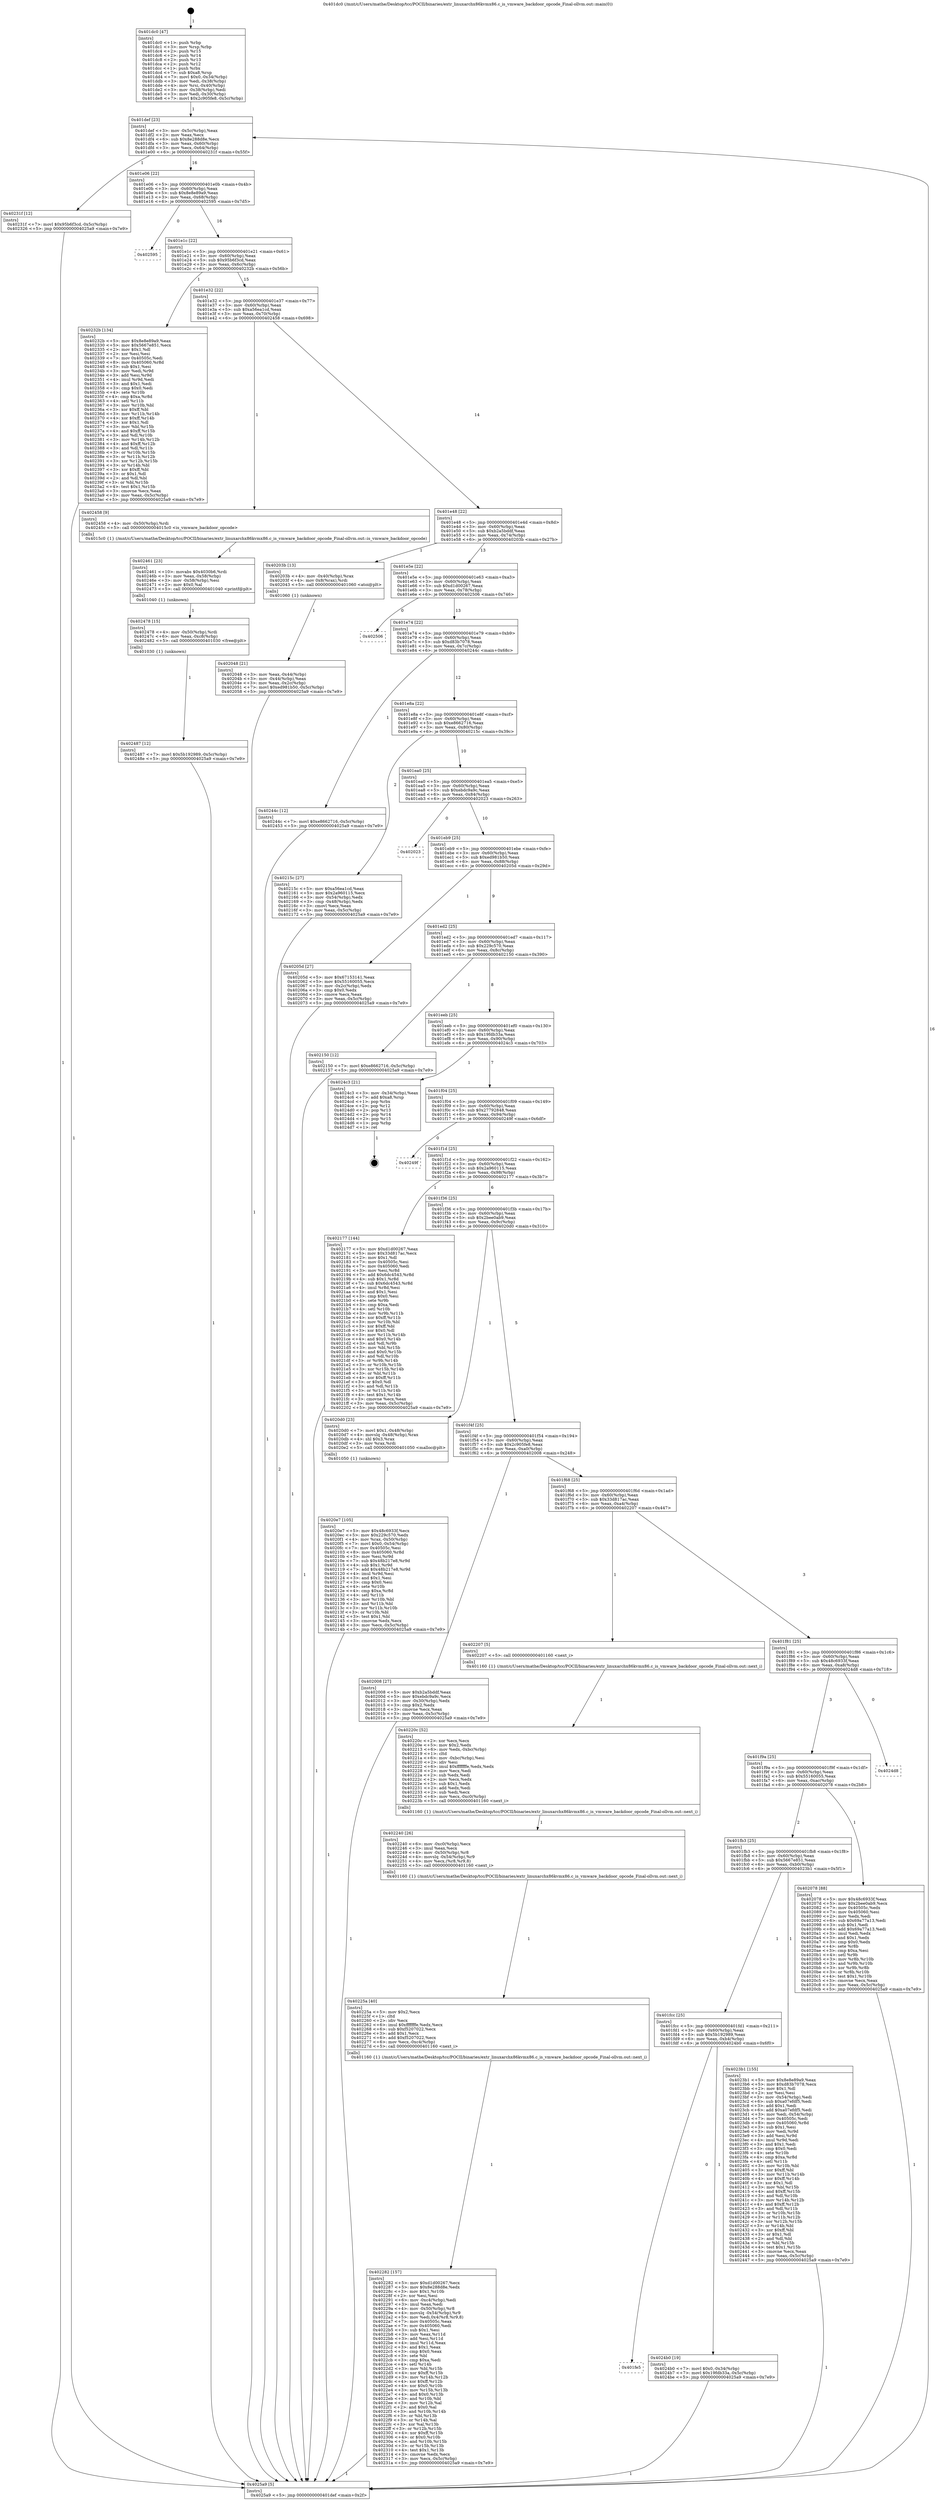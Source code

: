 digraph "0x401dc0" {
  label = "0x401dc0 (/mnt/c/Users/mathe/Desktop/tcc/POCII/binaries/extr_linuxarchx86kvmx86.c_is_vmware_backdoor_opcode_Final-ollvm.out::main(0))"
  labelloc = "t"
  node[shape=record]

  Entry [label="",width=0.3,height=0.3,shape=circle,fillcolor=black,style=filled]
  "0x401def" [label="{
     0x401def [23]\l
     | [instrs]\l
     &nbsp;&nbsp;0x401def \<+3\>: mov -0x5c(%rbp),%eax\l
     &nbsp;&nbsp;0x401df2 \<+2\>: mov %eax,%ecx\l
     &nbsp;&nbsp;0x401df4 \<+6\>: sub $0x8e288d8e,%ecx\l
     &nbsp;&nbsp;0x401dfa \<+3\>: mov %eax,-0x60(%rbp)\l
     &nbsp;&nbsp;0x401dfd \<+3\>: mov %ecx,-0x64(%rbp)\l
     &nbsp;&nbsp;0x401e00 \<+6\>: je 000000000040231f \<main+0x55f\>\l
  }"]
  "0x40231f" [label="{
     0x40231f [12]\l
     | [instrs]\l
     &nbsp;&nbsp;0x40231f \<+7\>: movl $0x95b6f3cd,-0x5c(%rbp)\l
     &nbsp;&nbsp;0x402326 \<+5\>: jmp 00000000004025a9 \<main+0x7e9\>\l
  }"]
  "0x401e06" [label="{
     0x401e06 [22]\l
     | [instrs]\l
     &nbsp;&nbsp;0x401e06 \<+5\>: jmp 0000000000401e0b \<main+0x4b\>\l
     &nbsp;&nbsp;0x401e0b \<+3\>: mov -0x60(%rbp),%eax\l
     &nbsp;&nbsp;0x401e0e \<+5\>: sub $0x8e8e89a9,%eax\l
     &nbsp;&nbsp;0x401e13 \<+3\>: mov %eax,-0x68(%rbp)\l
     &nbsp;&nbsp;0x401e16 \<+6\>: je 0000000000402595 \<main+0x7d5\>\l
  }"]
  Exit [label="",width=0.3,height=0.3,shape=circle,fillcolor=black,style=filled,peripheries=2]
  "0x402595" [label="{
     0x402595\l
  }", style=dashed]
  "0x401e1c" [label="{
     0x401e1c [22]\l
     | [instrs]\l
     &nbsp;&nbsp;0x401e1c \<+5\>: jmp 0000000000401e21 \<main+0x61\>\l
     &nbsp;&nbsp;0x401e21 \<+3\>: mov -0x60(%rbp),%eax\l
     &nbsp;&nbsp;0x401e24 \<+5\>: sub $0x95b6f3cd,%eax\l
     &nbsp;&nbsp;0x401e29 \<+3\>: mov %eax,-0x6c(%rbp)\l
     &nbsp;&nbsp;0x401e2c \<+6\>: je 000000000040232b \<main+0x56b\>\l
  }"]
  "0x401fe5" [label="{
     0x401fe5\l
  }", style=dashed]
  "0x40232b" [label="{
     0x40232b [134]\l
     | [instrs]\l
     &nbsp;&nbsp;0x40232b \<+5\>: mov $0x8e8e89a9,%eax\l
     &nbsp;&nbsp;0x402330 \<+5\>: mov $0x5667e851,%ecx\l
     &nbsp;&nbsp;0x402335 \<+2\>: mov $0x1,%dl\l
     &nbsp;&nbsp;0x402337 \<+2\>: xor %esi,%esi\l
     &nbsp;&nbsp;0x402339 \<+7\>: mov 0x40505c,%edi\l
     &nbsp;&nbsp;0x402340 \<+8\>: mov 0x405060,%r8d\l
     &nbsp;&nbsp;0x402348 \<+3\>: sub $0x1,%esi\l
     &nbsp;&nbsp;0x40234b \<+3\>: mov %edi,%r9d\l
     &nbsp;&nbsp;0x40234e \<+3\>: add %esi,%r9d\l
     &nbsp;&nbsp;0x402351 \<+4\>: imul %r9d,%edi\l
     &nbsp;&nbsp;0x402355 \<+3\>: and $0x1,%edi\l
     &nbsp;&nbsp;0x402358 \<+3\>: cmp $0x0,%edi\l
     &nbsp;&nbsp;0x40235b \<+4\>: sete %r10b\l
     &nbsp;&nbsp;0x40235f \<+4\>: cmp $0xa,%r8d\l
     &nbsp;&nbsp;0x402363 \<+4\>: setl %r11b\l
     &nbsp;&nbsp;0x402367 \<+3\>: mov %r10b,%bl\l
     &nbsp;&nbsp;0x40236a \<+3\>: xor $0xff,%bl\l
     &nbsp;&nbsp;0x40236d \<+3\>: mov %r11b,%r14b\l
     &nbsp;&nbsp;0x402370 \<+4\>: xor $0xff,%r14b\l
     &nbsp;&nbsp;0x402374 \<+3\>: xor $0x1,%dl\l
     &nbsp;&nbsp;0x402377 \<+3\>: mov %bl,%r15b\l
     &nbsp;&nbsp;0x40237a \<+4\>: and $0xff,%r15b\l
     &nbsp;&nbsp;0x40237e \<+3\>: and %dl,%r10b\l
     &nbsp;&nbsp;0x402381 \<+3\>: mov %r14b,%r12b\l
     &nbsp;&nbsp;0x402384 \<+4\>: and $0xff,%r12b\l
     &nbsp;&nbsp;0x402388 \<+3\>: and %dl,%r11b\l
     &nbsp;&nbsp;0x40238b \<+3\>: or %r10b,%r15b\l
     &nbsp;&nbsp;0x40238e \<+3\>: or %r11b,%r12b\l
     &nbsp;&nbsp;0x402391 \<+3\>: xor %r12b,%r15b\l
     &nbsp;&nbsp;0x402394 \<+3\>: or %r14b,%bl\l
     &nbsp;&nbsp;0x402397 \<+3\>: xor $0xff,%bl\l
     &nbsp;&nbsp;0x40239a \<+3\>: or $0x1,%dl\l
     &nbsp;&nbsp;0x40239d \<+2\>: and %dl,%bl\l
     &nbsp;&nbsp;0x40239f \<+3\>: or %bl,%r15b\l
     &nbsp;&nbsp;0x4023a2 \<+4\>: test $0x1,%r15b\l
     &nbsp;&nbsp;0x4023a6 \<+3\>: cmovne %ecx,%eax\l
     &nbsp;&nbsp;0x4023a9 \<+3\>: mov %eax,-0x5c(%rbp)\l
     &nbsp;&nbsp;0x4023ac \<+5\>: jmp 00000000004025a9 \<main+0x7e9\>\l
  }"]
  "0x401e32" [label="{
     0x401e32 [22]\l
     | [instrs]\l
     &nbsp;&nbsp;0x401e32 \<+5\>: jmp 0000000000401e37 \<main+0x77\>\l
     &nbsp;&nbsp;0x401e37 \<+3\>: mov -0x60(%rbp),%eax\l
     &nbsp;&nbsp;0x401e3a \<+5\>: sub $0xa56ea1cd,%eax\l
     &nbsp;&nbsp;0x401e3f \<+3\>: mov %eax,-0x70(%rbp)\l
     &nbsp;&nbsp;0x401e42 \<+6\>: je 0000000000402458 \<main+0x698\>\l
  }"]
  "0x4024b0" [label="{
     0x4024b0 [19]\l
     | [instrs]\l
     &nbsp;&nbsp;0x4024b0 \<+7\>: movl $0x0,-0x34(%rbp)\l
     &nbsp;&nbsp;0x4024b7 \<+7\>: movl $0x19fdb33a,-0x5c(%rbp)\l
     &nbsp;&nbsp;0x4024be \<+5\>: jmp 00000000004025a9 \<main+0x7e9\>\l
  }"]
  "0x402458" [label="{
     0x402458 [9]\l
     | [instrs]\l
     &nbsp;&nbsp;0x402458 \<+4\>: mov -0x50(%rbp),%rdi\l
     &nbsp;&nbsp;0x40245c \<+5\>: call 00000000004015c0 \<is_vmware_backdoor_opcode\>\l
     | [calls]\l
     &nbsp;&nbsp;0x4015c0 \{1\} (/mnt/c/Users/mathe/Desktop/tcc/POCII/binaries/extr_linuxarchx86kvmx86.c_is_vmware_backdoor_opcode_Final-ollvm.out::is_vmware_backdoor_opcode)\l
  }"]
  "0x401e48" [label="{
     0x401e48 [22]\l
     | [instrs]\l
     &nbsp;&nbsp;0x401e48 \<+5\>: jmp 0000000000401e4d \<main+0x8d\>\l
     &nbsp;&nbsp;0x401e4d \<+3\>: mov -0x60(%rbp),%eax\l
     &nbsp;&nbsp;0x401e50 \<+5\>: sub $0xb2a5bddf,%eax\l
     &nbsp;&nbsp;0x401e55 \<+3\>: mov %eax,-0x74(%rbp)\l
     &nbsp;&nbsp;0x401e58 \<+6\>: je 000000000040203b \<main+0x27b\>\l
  }"]
  "0x402487" [label="{
     0x402487 [12]\l
     | [instrs]\l
     &nbsp;&nbsp;0x402487 \<+7\>: movl $0x5b192989,-0x5c(%rbp)\l
     &nbsp;&nbsp;0x40248e \<+5\>: jmp 00000000004025a9 \<main+0x7e9\>\l
  }"]
  "0x40203b" [label="{
     0x40203b [13]\l
     | [instrs]\l
     &nbsp;&nbsp;0x40203b \<+4\>: mov -0x40(%rbp),%rax\l
     &nbsp;&nbsp;0x40203f \<+4\>: mov 0x8(%rax),%rdi\l
     &nbsp;&nbsp;0x402043 \<+5\>: call 0000000000401060 \<atoi@plt\>\l
     | [calls]\l
     &nbsp;&nbsp;0x401060 \{1\} (unknown)\l
  }"]
  "0x401e5e" [label="{
     0x401e5e [22]\l
     | [instrs]\l
     &nbsp;&nbsp;0x401e5e \<+5\>: jmp 0000000000401e63 \<main+0xa3\>\l
     &nbsp;&nbsp;0x401e63 \<+3\>: mov -0x60(%rbp),%eax\l
     &nbsp;&nbsp;0x401e66 \<+5\>: sub $0xd1d00267,%eax\l
     &nbsp;&nbsp;0x401e6b \<+3\>: mov %eax,-0x78(%rbp)\l
     &nbsp;&nbsp;0x401e6e \<+6\>: je 0000000000402506 \<main+0x746\>\l
  }"]
  "0x402478" [label="{
     0x402478 [15]\l
     | [instrs]\l
     &nbsp;&nbsp;0x402478 \<+4\>: mov -0x50(%rbp),%rdi\l
     &nbsp;&nbsp;0x40247c \<+6\>: mov %eax,-0xc8(%rbp)\l
     &nbsp;&nbsp;0x402482 \<+5\>: call 0000000000401030 \<free@plt\>\l
     | [calls]\l
     &nbsp;&nbsp;0x401030 \{1\} (unknown)\l
  }"]
  "0x402506" [label="{
     0x402506\l
  }", style=dashed]
  "0x401e74" [label="{
     0x401e74 [22]\l
     | [instrs]\l
     &nbsp;&nbsp;0x401e74 \<+5\>: jmp 0000000000401e79 \<main+0xb9\>\l
     &nbsp;&nbsp;0x401e79 \<+3\>: mov -0x60(%rbp),%eax\l
     &nbsp;&nbsp;0x401e7c \<+5\>: sub $0xd83b7078,%eax\l
     &nbsp;&nbsp;0x401e81 \<+3\>: mov %eax,-0x7c(%rbp)\l
     &nbsp;&nbsp;0x401e84 \<+6\>: je 000000000040244c \<main+0x68c\>\l
  }"]
  "0x402461" [label="{
     0x402461 [23]\l
     | [instrs]\l
     &nbsp;&nbsp;0x402461 \<+10\>: movabs $0x4030b6,%rdi\l
     &nbsp;&nbsp;0x40246b \<+3\>: mov %eax,-0x58(%rbp)\l
     &nbsp;&nbsp;0x40246e \<+3\>: mov -0x58(%rbp),%esi\l
     &nbsp;&nbsp;0x402471 \<+2\>: mov $0x0,%al\l
     &nbsp;&nbsp;0x402473 \<+5\>: call 0000000000401040 \<printf@plt\>\l
     | [calls]\l
     &nbsp;&nbsp;0x401040 \{1\} (unknown)\l
  }"]
  "0x40244c" [label="{
     0x40244c [12]\l
     | [instrs]\l
     &nbsp;&nbsp;0x40244c \<+7\>: movl $0xe8662716,-0x5c(%rbp)\l
     &nbsp;&nbsp;0x402453 \<+5\>: jmp 00000000004025a9 \<main+0x7e9\>\l
  }"]
  "0x401e8a" [label="{
     0x401e8a [22]\l
     | [instrs]\l
     &nbsp;&nbsp;0x401e8a \<+5\>: jmp 0000000000401e8f \<main+0xcf\>\l
     &nbsp;&nbsp;0x401e8f \<+3\>: mov -0x60(%rbp),%eax\l
     &nbsp;&nbsp;0x401e92 \<+5\>: sub $0xe8662716,%eax\l
     &nbsp;&nbsp;0x401e97 \<+3\>: mov %eax,-0x80(%rbp)\l
     &nbsp;&nbsp;0x401e9a \<+6\>: je 000000000040215c \<main+0x39c\>\l
  }"]
  "0x401fcc" [label="{
     0x401fcc [25]\l
     | [instrs]\l
     &nbsp;&nbsp;0x401fcc \<+5\>: jmp 0000000000401fd1 \<main+0x211\>\l
     &nbsp;&nbsp;0x401fd1 \<+3\>: mov -0x60(%rbp),%eax\l
     &nbsp;&nbsp;0x401fd4 \<+5\>: sub $0x5b192989,%eax\l
     &nbsp;&nbsp;0x401fd9 \<+6\>: mov %eax,-0xb4(%rbp)\l
     &nbsp;&nbsp;0x401fdf \<+6\>: je 00000000004024b0 \<main+0x6f0\>\l
  }"]
  "0x40215c" [label="{
     0x40215c [27]\l
     | [instrs]\l
     &nbsp;&nbsp;0x40215c \<+5\>: mov $0xa56ea1cd,%eax\l
     &nbsp;&nbsp;0x402161 \<+5\>: mov $0x2a960115,%ecx\l
     &nbsp;&nbsp;0x402166 \<+3\>: mov -0x54(%rbp),%edx\l
     &nbsp;&nbsp;0x402169 \<+3\>: cmp -0x48(%rbp),%edx\l
     &nbsp;&nbsp;0x40216c \<+3\>: cmovl %ecx,%eax\l
     &nbsp;&nbsp;0x40216f \<+3\>: mov %eax,-0x5c(%rbp)\l
     &nbsp;&nbsp;0x402172 \<+5\>: jmp 00000000004025a9 \<main+0x7e9\>\l
  }"]
  "0x401ea0" [label="{
     0x401ea0 [25]\l
     | [instrs]\l
     &nbsp;&nbsp;0x401ea0 \<+5\>: jmp 0000000000401ea5 \<main+0xe5\>\l
     &nbsp;&nbsp;0x401ea5 \<+3\>: mov -0x60(%rbp),%eax\l
     &nbsp;&nbsp;0x401ea8 \<+5\>: sub $0xebdc9a9c,%eax\l
     &nbsp;&nbsp;0x401ead \<+6\>: mov %eax,-0x84(%rbp)\l
     &nbsp;&nbsp;0x401eb3 \<+6\>: je 0000000000402023 \<main+0x263\>\l
  }"]
  "0x4023b1" [label="{
     0x4023b1 [155]\l
     | [instrs]\l
     &nbsp;&nbsp;0x4023b1 \<+5\>: mov $0x8e8e89a9,%eax\l
     &nbsp;&nbsp;0x4023b6 \<+5\>: mov $0xd83b7078,%ecx\l
     &nbsp;&nbsp;0x4023bb \<+2\>: mov $0x1,%dl\l
     &nbsp;&nbsp;0x4023bd \<+2\>: xor %esi,%esi\l
     &nbsp;&nbsp;0x4023bf \<+3\>: mov -0x54(%rbp),%edi\l
     &nbsp;&nbsp;0x4023c2 \<+6\>: sub $0xa07efdf5,%edi\l
     &nbsp;&nbsp;0x4023c8 \<+3\>: add $0x1,%edi\l
     &nbsp;&nbsp;0x4023cb \<+6\>: add $0xa07efdf5,%edi\l
     &nbsp;&nbsp;0x4023d1 \<+3\>: mov %edi,-0x54(%rbp)\l
     &nbsp;&nbsp;0x4023d4 \<+7\>: mov 0x40505c,%edi\l
     &nbsp;&nbsp;0x4023db \<+8\>: mov 0x405060,%r8d\l
     &nbsp;&nbsp;0x4023e3 \<+3\>: sub $0x1,%esi\l
     &nbsp;&nbsp;0x4023e6 \<+3\>: mov %edi,%r9d\l
     &nbsp;&nbsp;0x4023e9 \<+3\>: add %esi,%r9d\l
     &nbsp;&nbsp;0x4023ec \<+4\>: imul %r9d,%edi\l
     &nbsp;&nbsp;0x4023f0 \<+3\>: and $0x1,%edi\l
     &nbsp;&nbsp;0x4023f3 \<+3\>: cmp $0x0,%edi\l
     &nbsp;&nbsp;0x4023f6 \<+4\>: sete %r10b\l
     &nbsp;&nbsp;0x4023fa \<+4\>: cmp $0xa,%r8d\l
     &nbsp;&nbsp;0x4023fe \<+4\>: setl %r11b\l
     &nbsp;&nbsp;0x402402 \<+3\>: mov %r10b,%bl\l
     &nbsp;&nbsp;0x402405 \<+3\>: xor $0xff,%bl\l
     &nbsp;&nbsp;0x402408 \<+3\>: mov %r11b,%r14b\l
     &nbsp;&nbsp;0x40240b \<+4\>: xor $0xff,%r14b\l
     &nbsp;&nbsp;0x40240f \<+3\>: xor $0x1,%dl\l
     &nbsp;&nbsp;0x402412 \<+3\>: mov %bl,%r15b\l
     &nbsp;&nbsp;0x402415 \<+4\>: and $0xff,%r15b\l
     &nbsp;&nbsp;0x402419 \<+3\>: and %dl,%r10b\l
     &nbsp;&nbsp;0x40241c \<+3\>: mov %r14b,%r12b\l
     &nbsp;&nbsp;0x40241f \<+4\>: and $0xff,%r12b\l
     &nbsp;&nbsp;0x402423 \<+3\>: and %dl,%r11b\l
     &nbsp;&nbsp;0x402426 \<+3\>: or %r10b,%r15b\l
     &nbsp;&nbsp;0x402429 \<+3\>: or %r11b,%r12b\l
     &nbsp;&nbsp;0x40242c \<+3\>: xor %r12b,%r15b\l
     &nbsp;&nbsp;0x40242f \<+3\>: or %r14b,%bl\l
     &nbsp;&nbsp;0x402432 \<+3\>: xor $0xff,%bl\l
     &nbsp;&nbsp;0x402435 \<+3\>: or $0x1,%dl\l
     &nbsp;&nbsp;0x402438 \<+2\>: and %dl,%bl\l
     &nbsp;&nbsp;0x40243a \<+3\>: or %bl,%r15b\l
     &nbsp;&nbsp;0x40243d \<+4\>: test $0x1,%r15b\l
     &nbsp;&nbsp;0x402441 \<+3\>: cmovne %ecx,%eax\l
     &nbsp;&nbsp;0x402444 \<+3\>: mov %eax,-0x5c(%rbp)\l
     &nbsp;&nbsp;0x402447 \<+5\>: jmp 00000000004025a9 \<main+0x7e9\>\l
  }"]
  "0x402023" [label="{
     0x402023\l
  }", style=dashed]
  "0x401eb9" [label="{
     0x401eb9 [25]\l
     | [instrs]\l
     &nbsp;&nbsp;0x401eb9 \<+5\>: jmp 0000000000401ebe \<main+0xfe\>\l
     &nbsp;&nbsp;0x401ebe \<+3\>: mov -0x60(%rbp),%eax\l
     &nbsp;&nbsp;0x401ec1 \<+5\>: sub $0xed981b50,%eax\l
     &nbsp;&nbsp;0x401ec6 \<+6\>: mov %eax,-0x88(%rbp)\l
     &nbsp;&nbsp;0x401ecc \<+6\>: je 000000000040205d \<main+0x29d\>\l
  }"]
  "0x402282" [label="{
     0x402282 [157]\l
     | [instrs]\l
     &nbsp;&nbsp;0x402282 \<+5\>: mov $0xd1d00267,%ecx\l
     &nbsp;&nbsp;0x402287 \<+5\>: mov $0x8e288d8e,%edx\l
     &nbsp;&nbsp;0x40228c \<+3\>: mov $0x1,%r10b\l
     &nbsp;&nbsp;0x40228f \<+2\>: xor %esi,%esi\l
     &nbsp;&nbsp;0x402291 \<+6\>: mov -0xc4(%rbp),%edi\l
     &nbsp;&nbsp;0x402297 \<+3\>: imul %eax,%edi\l
     &nbsp;&nbsp;0x40229a \<+4\>: mov -0x50(%rbp),%r8\l
     &nbsp;&nbsp;0x40229e \<+4\>: movslq -0x54(%rbp),%r9\l
     &nbsp;&nbsp;0x4022a2 \<+5\>: mov %edi,0x4(%r8,%r9,8)\l
     &nbsp;&nbsp;0x4022a7 \<+7\>: mov 0x40505c,%eax\l
     &nbsp;&nbsp;0x4022ae \<+7\>: mov 0x405060,%edi\l
     &nbsp;&nbsp;0x4022b5 \<+3\>: sub $0x1,%esi\l
     &nbsp;&nbsp;0x4022b8 \<+3\>: mov %eax,%r11d\l
     &nbsp;&nbsp;0x4022bb \<+3\>: add %esi,%r11d\l
     &nbsp;&nbsp;0x4022be \<+4\>: imul %r11d,%eax\l
     &nbsp;&nbsp;0x4022c2 \<+3\>: and $0x1,%eax\l
     &nbsp;&nbsp;0x4022c5 \<+3\>: cmp $0x0,%eax\l
     &nbsp;&nbsp;0x4022c8 \<+3\>: sete %bl\l
     &nbsp;&nbsp;0x4022cb \<+3\>: cmp $0xa,%edi\l
     &nbsp;&nbsp;0x4022ce \<+4\>: setl %r14b\l
     &nbsp;&nbsp;0x4022d2 \<+3\>: mov %bl,%r15b\l
     &nbsp;&nbsp;0x4022d5 \<+4\>: xor $0xff,%r15b\l
     &nbsp;&nbsp;0x4022d9 \<+3\>: mov %r14b,%r12b\l
     &nbsp;&nbsp;0x4022dc \<+4\>: xor $0xff,%r12b\l
     &nbsp;&nbsp;0x4022e0 \<+4\>: xor $0x0,%r10b\l
     &nbsp;&nbsp;0x4022e4 \<+3\>: mov %r15b,%r13b\l
     &nbsp;&nbsp;0x4022e7 \<+4\>: and $0x0,%r13b\l
     &nbsp;&nbsp;0x4022eb \<+3\>: and %r10b,%bl\l
     &nbsp;&nbsp;0x4022ee \<+3\>: mov %r12b,%al\l
     &nbsp;&nbsp;0x4022f1 \<+2\>: and $0x0,%al\l
     &nbsp;&nbsp;0x4022f3 \<+3\>: and %r10b,%r14b\l
     &nbsp;&nbsp;0x4022f6 \<+3\>: or %bl,%r13b\l
     &nbsp;&nbsp;0x4022f9 \<+3\>: or %r14b,%al\l
     &nbsp;&nbsp;0x4022fc \<+3\>: xor %al,%r13b\l
     &nbsp;&nbsp;0x4022ff \<+3\>: or %r12b,%r15b\l
     &nbsp;&nbsp;0x402302 \<+4\>: xor $0xff,%r15b\l
     &nbsp;&nbsp;0x402306 \<+4\>: or $0x0,%r10b\l
     &nbsp;&nbsp;0x40230a \<+3\>: and %r10b,%r15b\l
     &nbsp;&nbsp;0x40230d \<+3\>: or %r15b,%r13b\l
     &nbsp;&nbsp;0x402310 \<+4\>: test $0x1,%r13b\l
     &nbsp;&nbsp;0x402314 \<+3\>: cmovne %edx,%ecx\l
     &nbsp;&nbsp;0x402317 \<+3\>: mov %ecx,-0x5c(%rbp)\l
     &nbsp;&nbsp;0x40231a \<+5\>: jmp 00000000004025a9 \<main+0x7e9\>\l
  }"]
  "0x40205d" [label="{
     0x40205d [27]\l
     | [instrs]\l
     &nbsp;&nbsp;0x40205d \<+5\>: mov $0x67153141,%eax\l
     &nbsp;&nbsp;0x402062 \<+5\>: mov $0x55160055,%ecx\l
     &nbsp;&nbsp;0x402067 \<+3\>: mov -0x2c(%rbp),%edx\l
     &nbsp;&nbsp;0x40206a \<+3\>: cmp $0x0,%edx\l
     &nbsp;&nbsp;0x40206d \<+3\>: cmove %ecx,%eax\l
     &nbsp;&nbsp;0x402070 \<+3\>: mov %eax,-0x5c(%rbp)\l
     &nbsp;&nbsp;0x402073 \<+5\>: jmp 00000000004025a9 \<main+0x7e9\>\l
  }"]
  "0x401ed2" [label="{
     0x401ed2 [25]\l
     | [instrs]\l
     &nbsp;&nbsp;0x401ed2 \<+5\>: jmp 0000000000401ed7 \<main+0x117\>\l
     &nbsp;&nbsp;0x401ed7 \<+3\>: mov -0x60(%rbp),%eax\l
     &nbsp;&nbsp;0x401eda \<+5\>: sub $0x229c570,%eax\l
     &nbsp;&nbsp;0x401edf \<+6\>: mov %eax,-0x8c(%rbp)\l
     &nbsp;&nbsp;0x401ee5 \<+6\>: je 0000000000402150 \<main+0x390\>\l
  }"]
  "0x40225a" [label="{
     0x40225a [40]\l
     | [instrs]\l
     &nbsp;&nbsp;0x40225a \<+5\>: mov $0x2,%ecx\l
     &nbsp;&nbsp;0x40225f \<+1\>: cltd\l
     &nbsp;&nbsp;0x402260 \<+2\>: idiv %ecx\l
     &nbsp;&nbsp;0x402262 \<+6\>: imul $0xfffffffe,%edx,%ecx\l
     &nbsp;&nbsp;0x402268 \<+6\>: sub $0xf5207022,%ecx\l
     &nbsp;&nbsp;0x40226e \<+3\>: add $0x1,%ecx\l
     &nbsp;&nbsp;0x402271 \<+6\>: add $0xf5207022,%ecx\l
     &nbsp;&nbsp;0x402277 \<+6\>: mov %ecx,-0xc4(%rbp)\l
     &nbsp;&nbsp;0x40227d \<+5\>: call 0000000000401160 \<next_i\>\l
     | [calls]\l
     &nbsp;&nbsp;0x401160 \{1\} (/mnt/c/Users/mathe/Desktop/tcc/POCII/binaries/extr_linuxarchx86kvmx86.c_is_vmware_backdoor_opcode_Final-ollvm.out::next_i)\l
  }"]
  "0x402150" [label="{
     0x402150 [12]\l
     | [instrs]\l
     &nbsp;&nbsp;0x402150 \<+7\>: movl $0xe8662716,-0x5c(%rbp)\l
     &nbsp;&nbsp;0x402157 \<+5\>: jmp 00000000004025a9 \<main+0x7e9\>\l
  }"]
  "0x401eeb" [label="{
     0x401eeb [25]\l
     | [instrs]\l
     &nbsp;&nbsp;0x401eeb \<+5\>: jmp 0000000000401ef0 \<main+0x130\>\l
     &nbsp;&nbsp;0x401ef0 \<+3\>: mov -0x60(%rbp),%eax\l
     &nbsp;&nbsp;0x401ef3 \<+5\>: sub $0x19fdb33a,%eax\l
     &nbsp;&nbsp;0x401ef8 \<+6\>: mov %eax,-0x90(%rbp)\l
     &nbsp;&nbsp;0x401efe \<+6\>: je 00000000004024c3 \<main+0x703\>\l
  }"]
  "0x402240" [label="{
     0x402240 [26]\l
     | [instrs]\l
     &nbsp;&nbsp;0x402240 \<+6\>: mov -0xc0(%rbp),%ecx\l
     &nbsp;&nbsp;0x402246 \<+3\>: imul %eax,%ecx\l
     &nbsp;&nbsp;0x402249 \<+4\>: mov -0x50(%rbp),%r8\l
     &nbsp;&nbsp;0x40224d \<+4\>: movslq -0x54(%rbp),%r9\l
     &nbsp;&nbsp;0x402251 \<+4\>: mov %ecx,(%r8,%r9,8)\l
     &nbsp;&nbsp;0x402255 \<+5\>: call 0000000000401160 \<next_i\>\l
     | [calls]\l
     &nbsp;&nbsp;0x401160 \{1\} (/mnt/c/Users/mathe/Desktop/tcc/POCII/binaries/extr_linuxarchx86kvmx86.c_is_vmware_backdoor_opcode_Final-ollvm.out::next_i)\l
  }"]
  "0x4024c3" [label="{
     0x4024c3 [21]\l
     | [instrs]\l
     &nbsp;&nbsp;0x4024c3 \<+3\>: mov -0x34(%rbp),%eax\l
     &nbsp;&nbsp;0x4024c6 \<+7\>: add $0xa8,%rsp\l
     &nbsp;&nbsp;0x4024cd \<+1\>: pop %rbx\l
     &nbsp;&nbsp;0x4024ce \<+2\>: pop %r12\l
     &nbsp;&nbsp;0x4024d0 \<+2\>: pop %r13\l
     &nbsp;&nbsp;0x4024d2 \<+2\>: pop %r14\l
     &nbsp;&nbsp;0x4024d4 \<+2\>: pop %r15\l
     &nbsp;&nbsp;0x4024d6 \<+1\>: pop %rbp\l
     &nbsp;&nbsp;0x4024d7 \<+1\>: ret\l
  }"]
  "0x401f04" [label="{
     0x401f04 [25]\l
     | [instrs]\l
     &nbsp;&nbsp;0x401f04 \<+5\>: jmp 0000000000401f09 \<main+0x149\>\l
     &nbsp;&nbsp;0x401f09 \<+3\>: mov -0x60(%rbp),%eax\l
     &nbsp;&nbsp;0x401f0c \<+5\>: sub $0x27792848,%eax\l
     &nbsp;&nbsp;0x401f11 \<+6\>: mov %eax,-0x94(%rbp)\l
     &nbsp;&nbsp;0x401f17 \<+6\>: je 000000000040249f \<main+0x6df\>\l
  }"]
  "0x40220c" [label="{
     0x40220c [52]\l
     | [instrs]\l
     &nbsp;&nbsp;0x40220c \<+2\>: xor %ecx,%ecx\l
     &nbsp;&nbsp;0x40220e \<+5\>: mov $0x2,%edx\l
     &nbsp;&nbsp;0x402213 \<+6\>: mov %edx,-0xbc(%rbp)\l
     &nbsp;&nbsp;0x402219 \<+1\>: cltd\l
     &nbsp;&nbsp;0x40221a \<+6\>: mov -0xbc(%rbp),%esi\l
     &nbsp;&nbsp;0x402220 \<+2\>: idiv %esi\l
     &nbsp;&nbsp;0x402222 \<+6\>: imul $0xfffffffe,%edx,%edx\l
     &nbsp;&nbsp;0x402228 \<+2\>: mov %ecx,%edi\l
     &nbsp;&nbsp;0x40222a \<+2\>: sub %edx,%edi\l
     &nbsp;&nbsp;0x40222c \<+2\>: mov %ecx,%edx\l
     &nbsp;&nbsp;0x40222e \<+3\>: sub $0x1,%edx\l
     &nbsp;&nbsp;0x402231 \<+2\>: add %edx,%edi\l
     &nbsp;&nbsp;0x402233 \<+2\>: sub %edi,%ecx\l
     &nbsp;&nbsp;0x402235 \<+6\>: mov %ecx,-0xc0(%rbp)\l
     &nbsp;&nbsp;0x40223b \<+5\>: call 0000000000401160 \<next_i\>\l
     | [calls]\l
     &nbsp;&nbsp;0x401160 \{1\} (/mnt/c/Users/mathe/Desktop/tcc/POCII/binaries/extr_linuxarchx86kvmx86.c_is_vmware_backdoor_opcode_Final-ollvm.out::next_i)\l
  }"]
  "0x40249f" [label="{
     0x40249f\l
  }", style=dashed]
  "0x401f1d" [label="{
     0x401f1d [25]\l
     | [instrs]\l
     &nbsp;&nbsp;0x401f1d \<+5\>: jmp 0000000000401f22 \<main+0x162\>\l
     &nbsp;&nbsp;0x401f22 \<+3\>: mov -0x60(%rbp),%eax\l
     &nbsp;&nbsp;0x401f25 \<+5\>: sub $0x2a960115,%eax\l
     &nbsp;&nbsp;0x401f2a \<+6\>: mov %eax,-0x98(%rbp)\l
     &nbsp;&nbsp;0x401f30 \<+6\>: je 0000000000402177 \<main+0x3b7\>\l
  }"]
  "0x4020e7" [label="{
     0x4020e7 [105]\l
     | [instrs]\l
     &nbsp;&nbsp;0x4020e7 \<+5\>: mov $0x48c6933f,%ecx\l
     &nbsp;&nbsp;0x4020ec \<+5\>: mov $0x229c570,%edx\l
     &nbsp;&nbsp;0x4020f1 \<+4\>: mov %rax,-0x50(%rbp)\l
     &nbsp;&nbsp;0x4020f5 \<+7\>: movl $0x0,-0x54(%rbp)\l
     &nbsp;&nbsp;0x4020fc \<+7\>: mov 0x40505c,%esi\l
     &nbsp;&nbsp;0x402103 \<+8\>: mov 0x405060,%r8d\l
     &nbsp;&nbsp;0x40210b \<+3\>: mov %esi,%r9d\l
     &nbsp;&nbsp;0x40210e \<+7\>: sub $0x48b217e8,%r9d\l
     &nbsp;&nbsp;0x402115 \<+4\>: sub $0x1,%r9d\l
     &nbsp;&nbsp;0x402119 \<+7\>: add $0x48b217e8,%r9d\l
     &nbsp;&nbsp;0x402120 \<+4\>: imul %r9d,%esi\l
     &nbsp;&nbsp;0x402124 \<+3\>: and $0x1,%esi\l
     &nbsp;&nbsp;0x402127 \<+3\>: cmp $0x0,%esi\l
     &nbsp;&nbsp;0x40212a \<+4\>: sete %r10b\l
     &nbsp;&nbsp;0x40212e \<+4\>: cmp $0xa,%r8d\l
     &nbsp;&nbsp;0x402132 \<+4\>: setl %r11b\l
     &nbsp;&nbsp;0x402136 \<+3\>: mov %r10b,%bl\l
     &nbsp;&nbsp;0x402139 \<+3\>: and %r11b,%bl\l
     &nbsp;&nbsp;0x40213c \<+3\>: xor %r11b,%r10b\l
     &nbsp;&nbsp;0x40213f \<+3\>: or %r10b,%bl\l
     &nbsp;&nbsp;0x402142 \<+3\>: test $0x1,%bl\l
     &nbsp;&nbsp;0x402145 \<+3\>: cmovne %edx,%ecx\l
     &nbsp;&nbsp;0x402148 \<+3\>: mov %ecx,-0x5c(%rbp)\l
     &nbsp;&nbsp;0x40214b \<+5\>: jmp 00000000004025a9 \<main+0x7e9\>\l
  }"]
  "0x402177" [label="{
     0x402177 [144]\l
     | [instrs]\l
     &nbsp;&nbsp;0x402177 \<+5\>: mov $0xd1d00267,%eax\l
     &nbsp;&nbsp;0x40217c \<+5\>: mov $0x33d817ac,%ecx\l
     &nbsp;&nbsp;0x402181 \<+2\>: mov $0x1,%dl\l
     &nbsp;&nbsp;0x402183 \<+7\>: mov 0x40505c,%esi\l
     &nbsp;&nbsp;0x40218a \<+7\>: mov 0x405060,%edi\l
     &nbsp;&nbsp;0x402191 \<+3\>: mov %esi,%r8d\l
     &nbsp;&nbsp;0x402194 \<+7\>: add $0x6dc4543,%r8d\l
     &nbsp;&nbsp;0x40219b \<+4\>: sub $0x1,%r8d\l
     &nbsp;&nbsp;0x40219f \<+7\>: sub $0x6dc4543,%r8d\l
     &nbsp;&nbsp;0x4021a6 \<+4\>: imul %r8d,%esi\l
     &nbsp;&nbsp;0x4021aa \<+3\>: and $0x1,%esi\l
     &nbsp;&nbsp;0x4021ad \<+3\>: cmp $0x0,%esi\l
     &nbsp;&nbsp;0x4021b0 \<+4\>: sete %r9b\l
     &nbsp;&nbsp;0x4021b4 \<+3\>: cmp $0xa,%edi\l
     &nbsp;&nbsp;0x4021b7 \<+4\>: setl %r10b\l
     &nbsp;&nbsp;0x4021bb \<+3\>: mov %r9b,%r11b\l
     &nbsp;&nbsp;0x4021be \<+4\>: xor $0xff,%r11b\l
     &nbsp;&nbsp;0x4021c2 \<+3\>: mov %r10b,%bl\l
     &nbsp;&nbsp;0x4021c5 \<+3\>: xor $0xff,%bl\l
     &nbsp;&nbsp;0x4021c8 \<+3\>: xor $0x0,%dl\l
     &nbsp;&nbsp;0x4021cb \<+3\>: mov %r11b,%r14b\l
     &nbsp;&nbsp;0x4021ce \<+4\>: and $0x0,%r14b\l
     &nbsp;&nbsp;0x4021d2 \<+3\>: and %dl,%r9b\l
     &nbsp;&nbsp;0x4021d5 \<+3\>: mov %bl,%r15b\l
     &nbsp;&nbsp;0x4021d8 \<+4\>: and $0x0,%r15b\l
     &nbsp;&nbsp;0x4021dc \<+3\>: and %dl,%r10b\l
     &nbsp;&nbsp;0x4021df \<+3\>: or %r9b,%r14b\l
     &nbsp;&nbsp;0x4021e2 \<+3\>: or %r10b,%r15b\l
     &nbsp;&nbsp;0x4021e5 \<+3\>: xor %r15b,%r14b\l
     &nbsp;&nbsp;0x4021e8 \<+3\>: or %bl,%r11b\l
     &nbsp;&nbsp;0x4021eb \<+4\>: xor $0xff,%r11b\l
     &nbsp;&nbsp;0x4021ef \<+3\>: or $0x0,%dl\l
     &nbsp;&nbsp;0x4021f2 \<+3\>: and %dl,%r11b\l
     &nbsp;&nbsp;0x4021f5 \<+3\>: or %r11b,%r14b\l
     &nbsp;&nbsp;0x4021f8 \<+4\>: test $0x1,%r14b\l
     &nbsp;&nbsp;0x4021fc \<+3\>: cmovne %ecx,%eax\l
     &nbsp;&nbsp;0x4021ff \<+3\>: mov %eax,-0x5c(%rbp)\l
     &nbsp;&nbsp;0x402202 \<+5\>: jmp 00000000004025a9 \<main+0x7e9\>\l
  }"]
  "0x401f36" [label="{
     0x401f36 [25]\l
     | [instrs]\l
     &nbsp;&nbsp;0x401f36 \<+5\>: jmp 0000000000401f3b \<main+0x17b\>\l
     &nbsp;&nbsp;0x401f3b \<+3\>: mov -0x60(%rbp),%eax\l
     &nbsp;&nbsp;0x401f3e \<+5\>: sub $0x2bee0ab9,%eax\l
     &nbsp;&nbsp;0x401f43 \<+6\>: mov %eax,-0x9c(%rbp)\l
     &nbsp;&nbsp;0x401f49 \<+6\>: je 00000000004020d0 \<main+0x310\>\l
  }"]
  "0x401fb3" [label="{
     0x401fb3 [25]\l
     | [instrs]\l
     &nbsp;&nbsp;0x401fb3 \<+5\>: jmp 0000000000401fb8 \<main+0x1f8\>\l
     &nbsp;&nbsp;0x401fb8 \<+3\>: mov -0x60(%rbp),%eax\l
     &nbsp;&nbsp;0x401fbb \<+5\>: sub $0x5667e851,%eax\l
     &nbsp;&nbsp;0x401fc0 \<+6\>: mov %eax,-0xb0(%rbp)\l
     &nbsp;&nbsp;0x401fc6 \<+6\>: je 00000000004023b1 \<main+0x5f1\>\l
  }"]
  "0x4020d0" [label="{
     0x4020d0 [23]\l
     | [instrs]\l
     &nbsp;&nbsp;0x4020d0 \<+7\>: movl $0x1,-0x48(%rbp)\l
     &nbsp;&nbsp;0x4020d7 \<+4\>: movslq -0x48(%rbp),%rax\l
     &nbsp;&nbsp;0x4020db \<+4\>: shl $0x3,%rax\l
     &nbsp;&nbsp;0x4020df \<+3\>: mov %rax,%rdi\l
     &nbsp;&nbsp;0x4020e2 \<+5\>: call 0000000000401050 \<malloc@plt\>\l
     | [calls]\l
     &nbsp;&nbsp;0x401050 \{1\} (unknown)\l
  }"]
  "0x401f4f" [label="{
     0x401f4f [25]\l
     | [instrs]\l
     &nbsp;&nbsp;0x401f4f \<+5\>: jmp 0000000000401f54 \<main+0x194\>\l
     &nbsp;&nbsp;0x401f54 \<+3\>: mov -0x60(%rbp),%eax\l
     &nbsp;&nbsp;0x401f57 \<+5\>: sub $0x2c905fe8,%eax\l
     &nbsp;&nbsp;0x401f5c \<+6\>: mov %eax,-0xa0(%rbp)\l
     &nbsp;&nbsp;0x401f62 \<+6\>: je 0000000000402008 \<main+0x248\>\l
  }"]
  "0x402078" [label="{
     0x402078 [88]\l
     | [instrs]\l
     &nbsp;&nbsp;0x402078 \<+5\>: mov $0x48c6933f,%eax\l
     &nbsp;&nbsp;0x40207d \<+5\>: mov $0x2bee0ab9,%ecx\l
     &nbsp;&nbsp;0x402082 \<+7\>: mov 0x40505c,%edx\l
     &nbsp;&nbsp;0x402089 \<+7\>: mov 0x405060,%esi\l
     &nbsp;&nbsp;0x402090 \<+2\>: mov %edx,%edi\l
     &nbsp;&nbsp;0x402092 \<+6\>: sub $0x69a77a13,%edi\l
     &nbsp;&nbsp;0x402098 \<+3\>: sub $0x1,%edi\l
     &nbsp;&nbsp;0x40209b \<+6\>: add $0x69a77a13,%edi\l
     &nbsp;&nbsp;0x4020a1 \<+3\>: imul %edi,%edx\l
     &nbsp;&nbsp;0x4020a4 \<+3\>: and $0x1,%edx\l
     &nbsp;&nbsp;0x4020a7 \<+3\>: cmp $0x0,%edx\l
     &nbsp;&nbsp;0x4020aa \<+4\>: sete %r8b\l
     &nbsp;&nbsp;0x4020ae \<+3\>: cmp $0xa,%esi\l
     &nbsp;&nbsp;0x4020b1 \<+4\>: setl %r9b\l
     &nbsp;&nbsp;0x4020b5 \<+3\>: mov %r8b,%r10b\l
     &nbsp;&nbsp;0x4020b8 \<+3\>: and %r9b,%r10b\l
     &nbsp;&nbsp;0x4020bb \<+3\>: xor %r9b,%r8b\l
     &nbsp;&nbsp;0x4020be \<+3\>: or %r8b,%r10b\l
     &nbsp;&nbsp;0x4020c1 \<+4\>: test $0x1,%r10b\l
     &nbsp;&nbsp;0x4020c5 \<+3\>: cmovne %ecx,%eax\l
     &nbsp;&nbsp;0x4020c8 \<+3\>: mov %eax,-0x5c(%rbp)\l
     &nbsp;&nbsp;0x4020cb \<+5\>: jmp 00000000004025a9 \<main+0x7e9\>\l
  }"]
  "0x402008" [label="{
     0x402008 [27]\l
     | [instrs]\l
     &nbsp;&nbsp;0x402008 \<+5\>: mov $0xb2a5bddf,%eax\l
     &nbsp;&nbsp;0x40200d \<+5\>: mov $0xebdc9a9c,%ecx\l
     &nbsp;&nbsp;0x402012 \<+3\>: mov -0x30(%rbp),%edx\l
     &nbsp;&nbsp;0x402015 \<+3\>: cmp $0x2,%edx\l
     &nbsp;&nbsp;0x402018 \<+3\>: cmovne %ecx,%eax\l
     &nbsp;&nbsp;0x40201b \<+3\>: mov %eax,-0x5c(%rbp)\l
     &nbsp;&nbsp;0x40201e \<+5\>: jmp 00000000004025a9 \<main+0x7e9\>\l
  }"]
  "0x401f68" [label="{
     0x401f68 [25]\l
     | [instrs]\l
     &nbsp;&nbsp;0x401f68 \<+5\>: jmp 0000000000401f6d \<main+0x1ad\>\l
     &nbsp;&nbsp;0x401f6d \<+3\>: mov -0x60(%rbp),%eax\l
     &nbsp;&nbsp;0x401f70 \<+5\>: sub $0x33d817ac,%eax\l
     &nbsp;&nbsp;0x401f75 \<+6\>: mov %eax,-0xa4(%rbp)\l
     &nbsp;&nbsp;0x401f7b \<+6\>: je 0000000000402207 \<main+0x447\>\l
  }"]
  "0x4025a9" [label="{
     0x4025a9 [5]\l
     | [instrs]\l
     &nbsp;&nbsp;0x4025a9 \<+5\>: jmp 0000000000401def \<main+0x2f\>\l
  }"]
  "0x401dc0" [label="{
     0x401dc0 [47]\l
     | [instrs]\l
     &nbsp;&nbsp;0x401dc0 \<+1\>: push %rbp\l
     &nbsp;&nbsp;0x401dc1 \<+3\>: mov %rsp,%rbp\l
     &nbsp;&nbsp;0x401dc4 \<+2\>: push %r15\l
     &nbsp;&nbsp;0x401dc6 \<+2\>: push %r14\l
     &nbsp;&nbsp;0x401dc8 \<+2\>: push %r13\l
     &nbsp;&nbsp;0x401dca \<+2\>: push %r12\l
     &nbsp;&nbsp;0x401dcc \<+1\>: push %rbx\l
     &nbsp;&nbsp;0x401dcd \<+7\>: sub $0xa8,%rsp\l
     &nbsp;&nbsp;0x401dd4 \<+7\>: movl $0x0,-0x34(%rbp)\l
     &nbsp;&nbsp;0x401ddb \<+3\>: mov %edi,-0x38(%rbp)\l
     &nbsp;&nbsp;0x401dde \<+4\>: mov %rsi,-0x40(%rbp)\l
     &nbsp;&nbsp;0x401de2 \<+3\>: mov -0x38(%rbp),%edi\l
     &nbsp;&nbsp;0x401de5 \<+3\>: mov %edi,-0x30(%rbp)\l
     &nbsp;&nbsp;0x401de8 \<+7\>: movl $0x2c905fe8,-0x5c(%rbp)\l
  }"]
  "0x402048" [label="{
     0x402048 [21]\l
     | [instrs]\l
     &nbsp;&nbsp;0x402048 \<+3\>: mov %eax,-0x44(%rbp)\l
     &nbsp;&nbsp;0x40204b \<+3\>: mov -0x44(%rbp),%eax\l
     &nbsp;&nbsp;0x40204e \<+3\>: mov %eax,-0x2c(%rbp)\l
     &nbsp;&nbsp;0x402051 \<+7\>: movl $0xed981b50,-0x5c(%rbp)\l
     &nbsp;&nbsp;0x402058 \<+5\>: jmp 00000000004025a9 \<main+0x7e9\>\l
  }"]
  "0x401f9a" [label="{
     0x401f9a [25]\l
     | [instrs]\l
     &nbsp;&nbsp;0x401f9a \<+5\>: jmp 0000000000401f9f \<main+0x1df\>\l
     &nbsp;&nbsp;0x401f9f \<+3\>: mov -0x60(%rbp),%eax\l
     &nbsp;&nbsp;0x401fa2 \<+5\>: sub $0x55160055,%eax\l
     &nbsp;&nbsp;0x401fa7 \<+6\>: mov %eax,-0xac(%rbp)\l
     &nbsp;&nbsp;0x401fad \<+6\>: je 0000000000402078 \<main+0x2b8\>\l
  }"]
  "0x402207" [label="{
     0x402207 [5]\l
     | [instrs]\l
     &nbsp;&nbsp;0x402207 \<+5\>: call 0000000000401160 \<next_i\>\l
     | [calls]\l
     &nbsp;&nbsp;0x401160 \{1\} (/mnt/c/Users/mathe/Desktop/tcc/POCII/binaries/extr_linuxarchx86kvmx86.c_is_vmware_backdoor_opcode_Final-ollvm.out::next_i)\l
  }"]
  "0x401f81" [label="{
     0x401f81 [25]\l
     | [instrs]\l
     &nbsp;&nbsp;0x401f81 \<+5\>: jmp 0000000000401f86 \<main+0x1c6\>\l
     &nbsp;&nbsp;0x401f86 \<+3\>: mov -0x60(%rbp),%eax\l
     &nbsp;&nbsp;0x401f89 \<+5\>: sub $0x48c6933f,%eax\l
     &nbsp;&nbsp;0x401f8e \<+6\>: mov %eax,-0xa8(%rbp)\l
     &nbsp;&nbsp;0x401f94 \<+6\>: je 00000000004024d8 \<main+0x718\>\l
  }"]
  "0x4024d8" [label="{
     0x4024d8\l
  }", style=dashed]
  Entry -> "0x401dc0" [label=" 1"]
  "0x401def" -> "0x40231f" [label=" 1"]
  "0x401def" -> "0x401e06" [label=" 16"]
  "0x4024c3" -> Exit [label=" 1"]
  "0x401e06" -> "0x402595" [label=" 0"]
  "0x401e06" -> "0x401e1c" [label=" 16"]
  "0x4024b0" -> "0x4025a9" [label=" 1"]
  "0x401e1c" -> "0x40232b" [label=" 1"]
  "0x401e1c" -> "0x401e32" [label=" 15"]
  "0x401fcc" -> "0x401fe5" [label=" 0"]
  "0x401e32" -> "0x402458" [label=" 1"]
  "0x401e32" -> "0x401e48" [label=" 14"]
  "0x401fcc" -> "0x4024b0" [label=" 1"]
  "0x401e48" -> "0x40203b" [label=" 1"]
  "0x401e48" -> "0x401e5e" [label=" 13"]
  "0x402487" -> "0x4025a9" [label=" 1"]
  "0x401e5e" -> "0x402506" [label=" 0"]
  "0x401e5e" -> "0x401e74" [label=" 13"]
  "0x402478" -> "0x402487" [label=" 1"]
  "0x401e74" -> "0x40244c" [label=" 1"]
  "0x401e74" -> "0x401e8a" [label=" 12"]
  "0x402461" -> "0x402478" [label=" 1"]
  "0x401e8a" -> "0x40215c" [label=" 2"]
  "0x401e8a" -> "0x401ea0" [label=" 10"]
  "0x402458" -> "0x402461" [label=" 1"]
  "0x401ea0" -> "0x402023" [label=" 0"]
  "0x401ea0" -> "0x401eb9" [label=" 10"]
  "0x40244c" -> "0x4025a9" [label=" 1"]
  "0x401eb9" -> "0x40205d" [label=" 1"]
  "0x401eb9" -> "0x401ed2" [label=" 9"]
  "0x401fb3" -> "0x401fcc" [label=" 1"]
  "0x401ed2" -> "0x402150" [label=" 1"]
  "0x401ed2" -> "0x401eeb" [label=" 8"]
  "0x401fb3" -> "0x4023b1" [label=" 1"]
  "0x401eeb" -> "0x4024c3" [label=" 1"]
  "0x401eeb" -> "0x401f04" [label=" 7"]
  "0x4023b1" -> "0x4025a9" [label=" 1"]
  "0x401f04" -> "0x40249f" [label=" 0"]
  "0x401f04" -> "0x401f1d" [label=" 7"]
  "0x40232b" -> "0x4025a9" [label=" 1"]
  "0x401f1d" -> "0x402177" [label=" 1"]
  "0x401f1d" -> "0x401f36" [label=" 6"]
  "0x40231f" -> "0x4025a9" [label=" 1"]
  "0x401f36" -> "0x4020d0" [label=" 1"]
  "0x401f36" -> "0x401f4f" [label=" 5"]
  "0x402282" -> "0x4025a9" [label=" 1"]
  "0x401f4f" -> "0x402008" [label=" 1"]
  "0x401f4f" -> "0x401f68" [label=" 4"]
  "0x402008" -> "0x4025a9" [label=" 1"]
  "0x401dc0" -> "0x401def" [label=" 1"]
  "0x4025a9" -> "0x401def" [label=" 16"]
  "0x40203b" -> "0x402048" [label=" 1"]
  "0x402048" -> "0x4025a9" [label=" 1"]
  "0x40205d" -> "0x4025a9" [label=" 1"]
  "0x40225a" -> "0x402282" [label=" 1"]
  "0x401f68" -> "0x402207" [label=" 1"]
  "0x401f68" -> "0x401f81" [label=" 3"]
  "0x40220c" -> "0x402240" [label=" 1"]
  "0x401f81" -> "0x4024d8" [label=" 0"]
  "0x401f81" -> "0x401f9a" [label=" 3"]
  "0x402240" -> "0x40225a" [label=" 1"]
  "0x401f9a" -> "0x402078" [label=" 1"]
  "0x401f9a" -> "0x401fb3" [label=" 2"]
  "0x402078" -> "0x4025a9" [label=" 1"]
  "0x4020d0" -> "0x4020e7" [label=" 1"]
  "0x4020e7" -> "0x4025a9" [label=" 1"]
  "0x402150" -> "0x4025a9" [label=" 1"]
  "0x40215c" -> "0x4025a9" [label=" 2"]
  "0x402177" -> "0x4025a9" [label=" 1"]
  "0x402207" -> "0x40220c" [label=" 1"]
}
